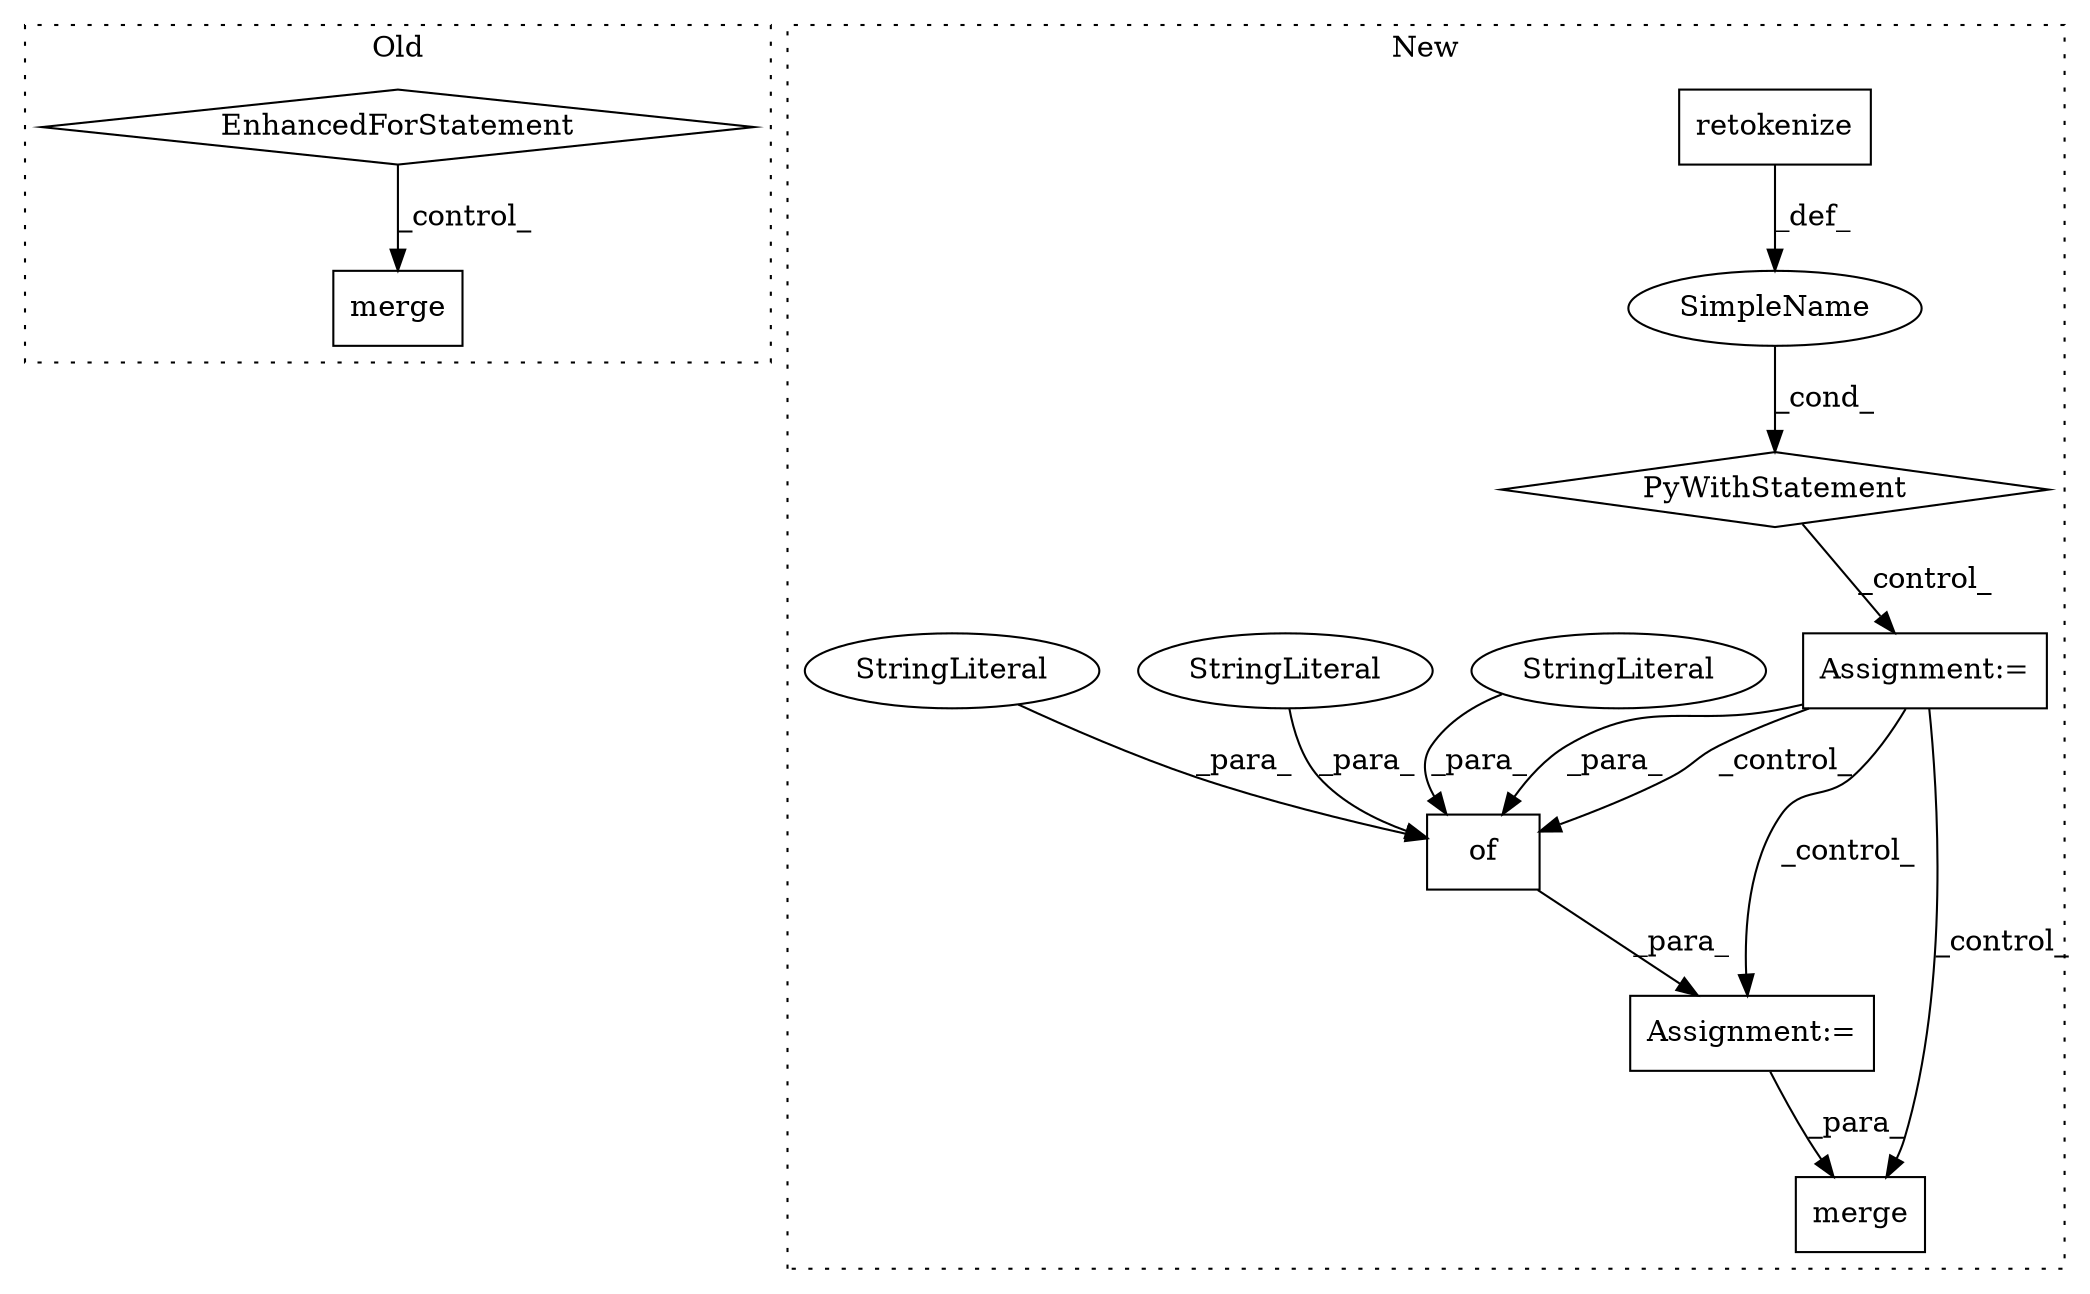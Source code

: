 digraph G {
subgraph cluster0 {
1 [label="merge" a="32" s="1072,1104" l="6,1" shape="box"];
12 [label="EnhancedForStatement" a="70" s="935,1058" l="103,2" shape="diamond"];
label = "Old";
style="dotted";
}
subgraph cluster1 {
2 [label="merge" a="32" s="879,894" l="6,1" shape="box"];
3 [label="Assignment:=" a="7" s="790" l="1" shape="box"];
4 [label="SimpleName" a="42" s="" l="" shape="ellipse"];
5 [label="retokenize" a="32" s="653" l="12" shape="box"];
6 [label="of" a="32" s="795,856" l="3,1" shape="box"];
7 [label="PyWithStatement" a="104" s="639,665" l="10,2" shape="diamond"];
8 [label="StringLiteral" a="45" s="836" l="10" shape="ellipse"];
9 [label="StringLiteral" a="45" s="817" l="5" shape="ellipse"];
10 [label="StringLiteral" a="45" s="798" l="5" shape="ellipse"];
11 [label="Assignment:=" a="7" s="698,773" l="57,2" shape="box"];
label = "New";
style="dotted";
}
3 -> 2 [label="_para_"];
4 -> 7 [label="_cond_"];
5 -> 4 [label="_def_"];
6 -> 3 [label="_para_"];
7 -> 11 [label="_control_"];
8 -> 6 [label="_para_"];
9 -> 6 [label="_para_"];
10 -> 6 [label="_para_"];
11 -> 6 [label="_control_"];
11 -> 3 [label="_control_"];
11 -> 2 [label="_control_"];
11 -> 6 [label="_para_"];
12 -> 1 [label="_control_"];
}
